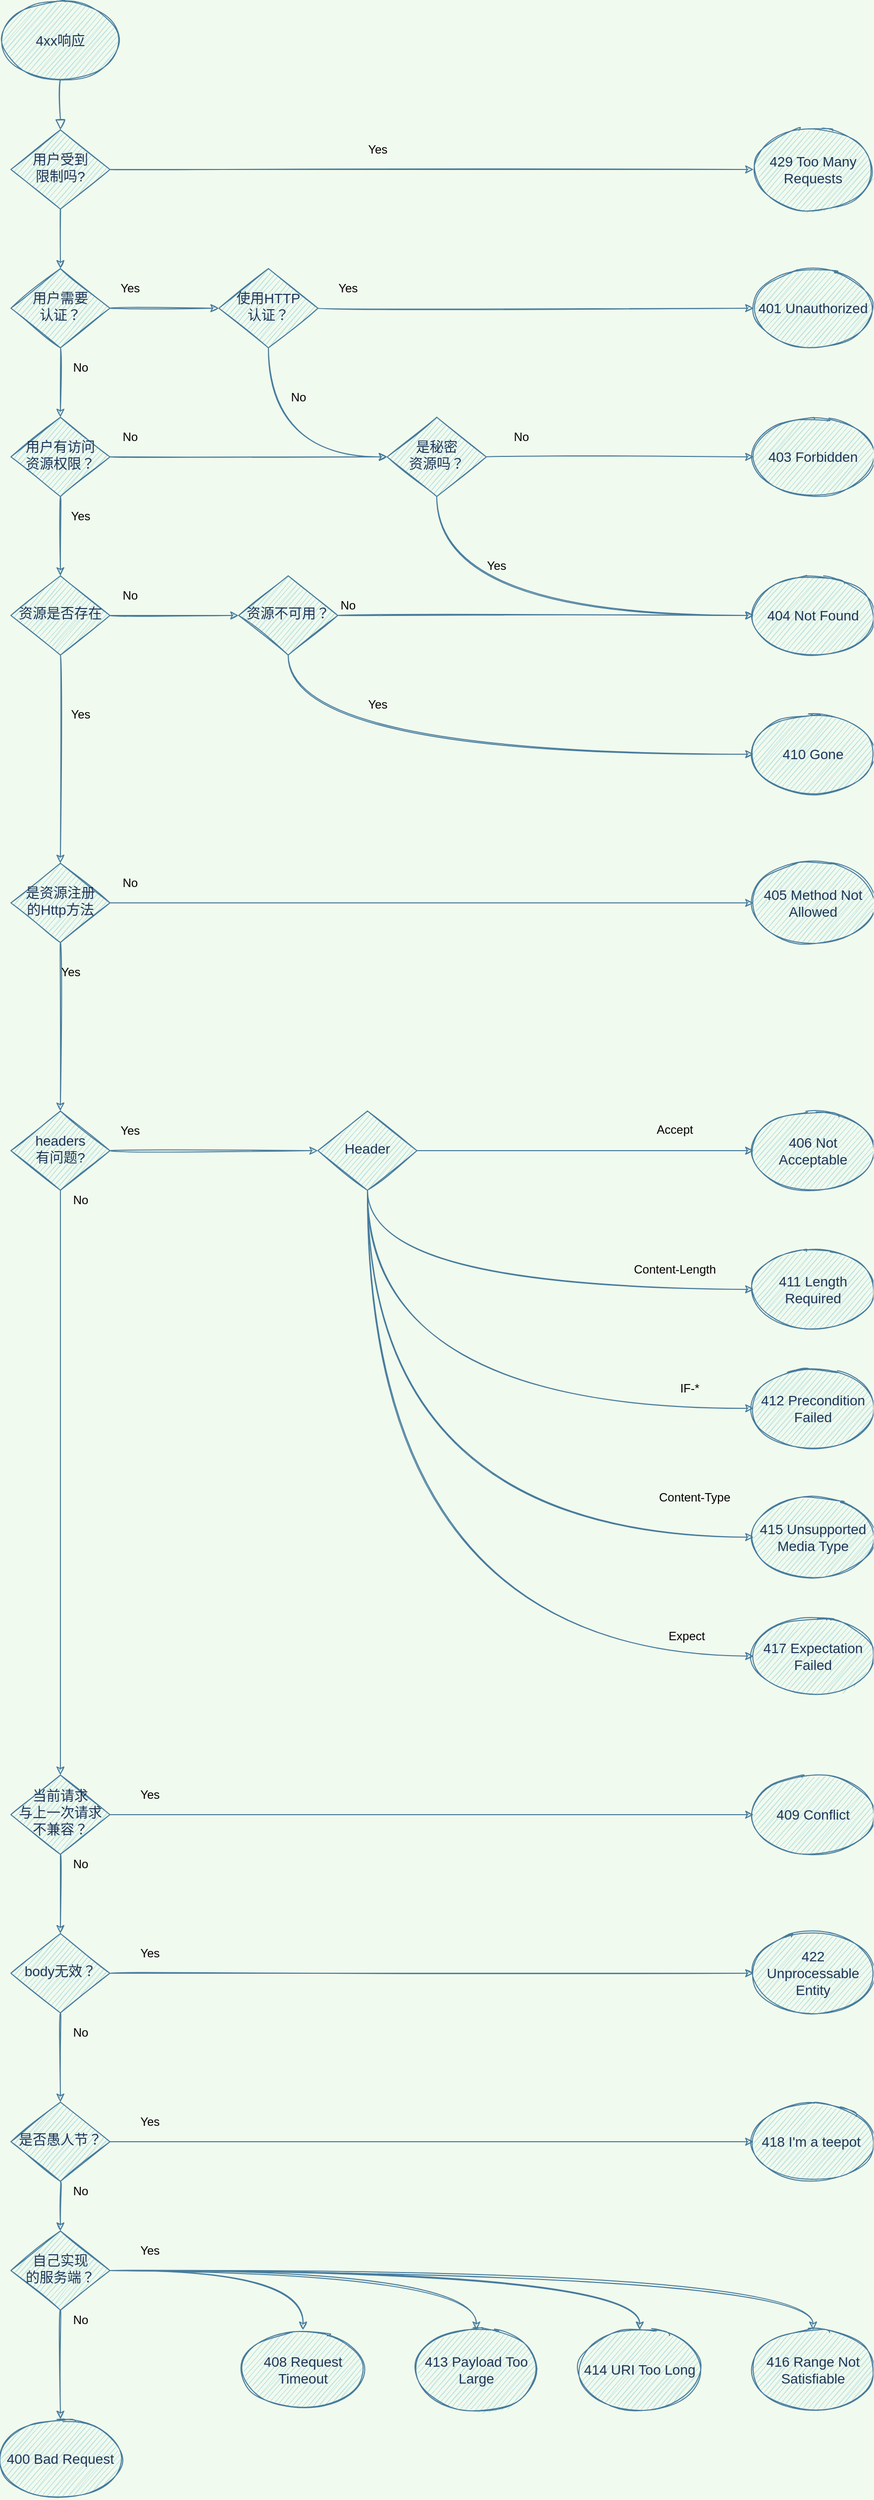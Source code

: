 <mxfile version="14.3.0" type="github"><diagram id="C5RBs43oDa-KdzZeNtuy" name="Page-1"><mxGraphModel dx="1403" dy="1420" grid="1" gridSize="10" guides="1" tooltips="1" connect="1" arrows="1" fold="1" page="1" pageScale="1" pageWidth="827" pageHeight="1169" background="#F1FAEE" math="0" shadow="0"><root><mxCell id="WIyWlLk6GJQsqaUBKTNV-0"/><mxCell id="WIyWlLk6GJQsqaUBKTNV-1" parent="WIyWlLk6GJQsqaUBKTNV-0"/><mxCell id="2Fc0i1W1qK7v14TnGIAW-3" style="edgeStyle=orthogonalEdgeStyle;curved=1;sketch=1;orthogonalLoop=1;jettySize=auto;html=1;exitX=1;exitY=0.5;exitDx=0;exitDy=0;entryX=0;entryY=0.5;entryDx=0;entryDy=0;strokeColor=#457B9D;" edge="1" parent="WIyWlLk6GJQsqaUBKTNV-1" source="WIyWlLk6GJQsqaUBKTNV-6" target="2Fc0i1W1qK7v14TnGIAW-2"><mxGeometry relative="1" as="geometry"/></mxCell><mxCell id="2Fc0i1W1qK7v14TnGIAW-6" style="edgeStyle=orthogonalEdgeStyle;curved=1;sketch=1;orthogonalLoop=1;jettySize=auto;html=1;exitX=0.5;exitY=1;exitDx=0;exitDy=0;strokeColor=#457B9D;" edge="1" parent="WIyWlLk6GJQsqaUBKTNV-1" source="WIyWlLk6GJQsqaUBKTNV-6" target="2Fc0i1W1qK7v14TnGIAW-5"><mxGeometry relative="1" as="geometry"/></mxCell><mxCell id="WIyWlLk6GJQsqaUBKTNV-6" value="用户受到&lt;br&gt;限制吗?" style="rhombus;whiteSpace=wrap;html=1;shadow=0;fontFamily=Helvetica;fontSize=14;align=center;strokeWidth=1;spacing=6;spacingTop=-4;fillColor=#A8DADC;strokeColor=#457B9D;fontColor=#1D3557;sketch=1;" parent="WIyWlLk6GJQsqaUBKTNV-1" vertex="1"><mxGeometry x="170" y="170" width="100" height="80" as="geometry"/></mxCell><mxCell id="zLg6p0dZkphIaKGOoBMo-5" style="edgeStyle=orthogonalEdgeStyle;curved=1;sketch=1;orthogonalLoop=1;jettySize=auto;html=1;exitX=0.5;exitY=1;exitDx=0;exitDy=0;strokeColor=#457B9D;fillColor=#A8DADC;fontColor=#1D3557;endArrow=block;endFill=0;endSize=8;fontSize=14;" parent="WIyWlLk6GJQsqaUBKTNV-1" source="zLg6p0dZkphIaKGOoBMo-1" target="WIyWlLk6GJQsqaUBKTNV-6" edge="1"><mxGeometry relative="1" as="geometry"/></mxCell><mxCell id="zLg6p0dZkphIaKGOoBMo-1" value="4xx响应" style="ellipse;whiteSpace=wrap;html=1;rounded=0;sketch=1;strokeColor=#457B9D;fillColor=#A8DADC;fontColor=#1D3557;fontSize=14;" parent="WIyWlLk6GJQsqaUBKTNV-1" vertex="1"><mxGeometry x="160" y="40" width="120" height="80" as="geometry"/></mxCell><mxCell id="2Fc0i1W1qK7v14TnGIAW-2" value="429 Too Many Requests" style="ellipse;whiteSpace=wrap;html=1;rounded=1;sketch=1;strokeColor=#457B9D;fillColor=#A8DADC;fontColor=#1D3557;fontSize=14;" vertex="1" parent="WIyWlLk6GJQsqaUBKTNV-1"><mxGeometry x="920" y="170" width="120" height="80" as="geometry"/></mxCell><mxCell id="2Fc0i1W1qK7v14TnGIAW-4" value="Yes" style="text;html=1;align=center;verticalAlign=middle;resizable=0;points=[];autosize=1;" vertex="1" parent="WIyWlLk6GJQsqaUBKTNV-1"><mxGeometry x="520" y="180" width="40" height="20" as="geometry"/></mxCell><mxCell id="2Fc0i1W1qK7v14TnGIAW-9" style="edgeStyle=orthogonalEdgeStyle;curved=1;sketch=1;orthogonalLoop=1;jettySize=auto;html=1;exitX=1;exitY=0.5;exitDx=0;exitDy=0;strokeColor=#457B9D;" edge="1" parent="WIyWlLk6GJQsqaUBKTNV-1" source="2Fc0i1W1qK7v14TnGIAW-5" target="2Fc0i1W1qK7v14TnGIAW-7"><mxGeometry relative="1" as="geometry"/></mxCell><mxCell id="2Fc0i1W1qK7v14TnGIAW-18" style="edgeStyle=orthogonalEdgeStyle;curved=1;sketch=1;orthogonalLoop=1;jettySize=auto;html=1;exitX=0.5;exitY=1;exitDx=0;exitDy=0;strokeColor=#457B9D;" edge="1" parent="WIyWlLk6GJQsqaUBKTNV-1" source="2Fc0i1W1qK7v14TnGIAW-5" target="2Fc0i1W1qK7v14TnGIAW-11"><mxGeometry relative="1" as="geometry"/></mxCell><mxCell id="2Fc0i1W1qK7v14TnGIAW-5" value="用户需要&lt;br&gt;认证？" style="rhombus;whiteSpace=wrap;html=1;shadow=0;fontFamily=Helvetica;fontSize=14;align=center;strokeWidth=1;spacing=6;spacingTop=-4;fillColor=#A8DADC;strokeColor=#457B9D;fontColor=#1D3557;sketch=1;" vertex="1" parent="WIyWlLk6GJQsqaUBKTNV-1"><mxGeometry x="170" y="310" width="100" height="80" as="geometry"/></mxCell><mxCell id="2Fc0i1W1qK7v14TnGIAW-10" style="edgeStyle=orthogonalEdgeStyle;curved=1;sketch=1;orthogonalLoop=1;jettySize=auto;html=1;exitX=1;exitY=0.5;exitDx=0;exitDy=0;entryX=0;entryY=0.5;entryDx=0;entryDy=0;strokeColor=#457B9D;" edge="1" parent="WIyWlLk6GJQsqaUBKTNV-1" source="2Fc0i1W1qK7v14TnGIAW-7" target="2Fc0i1W1qK7v14TnGIAW-8"><mxGeometry relative="1" as="geometry"/></mxCell><mxCell id="2Fc0i1W1qK7v14TnGIAW-31" style="edgeStyle=orthogonalEdgeStyle;curved=1;sketch=1;orthogonalLoop=1;jettySize=auto;html=1;exitX=0.5;exitY=1;exitDx=0;exitDy=0;entryX=0;entryY=0.5;entryDx=0;entryDy=0;strokeColor=#457B9D;" edge="1" parent="WIyWlLk6GJQsqaUBKTNV-1" source="2Fc0i1W1qK7v14TnGIAW-7" target="2Fc0i1W1qK7v14TnGIAW-12"><mxGeometry relative="1" as="geometry"/></mxCell><mxCell id="2Fc0i1W1qK7v14TnGIAW-7" value="使用HTTP&lt;br&gt;认证？" style="rhombus;whiteSpace=wrap;html=1;shadow=0;fontFamily=Helvetica;fontSize=14;align=center;strokeWidth=1;spacing=6;spacingTop=-4;fillColor=#A8DADC;strokeColor=#457B9D;fontColor=#1D3557;sketch=1;" vertex="1" parent="WIyWlLk6GJQsqaUBKTNV-1"><mxGeometry x="380" y="310" width="100" height="80" as="geometry"/></mxCell><mxCell id="2Fc0i1W1qK7v14TnGIAW-8" value="401 Unauthorized" style="ellipse;whiteSpace=wrap;html=1;rounded=1;sketch=1;strokeColor=#457B9D;fillColor=#A8DADC;fontColor=#1D3557;fontSize=14;" vertex="1" parent="WIyWlLk6GJQsqaUBKTNV-1"><mxGeometry x="920" y="310" width="120" height="80" as="geometry"/></mxCell><mxCell id="2Fc0i1W1qK7v14TnGIAW-17" style="edgeStyle=orthogonalEdgeStyle;curved=1;sketch=1;orthogonalLoop=1;jettySize=auto;html=1;exitX=1;exitY=0.5;exitDx=0;exitDy=0;entryX=0;entryY=0.5;entryDx=0;entryDy=0;strokeColor=#457B9D;" edge="1" parent="WIyWlLk6GJQsqaUBKTNV-1" source="2Fc0i1W1qK7v14TnGIAW-11" target="2Fc0i1W1qK7v14TnGIAW-12"><mxGeometry relative="1" as="geometry"/></mxCell><mxCell id="2Fc0i1W1qK7v14TnGIAW-19" style="edgeStyle=orthogonalEdgeStyle;curved=1;sketch=1;orthogonalLoop=1;jettySize=auto;html=1;exitX=0.5;exitY=1;exitDx=0;exitDy=0;strokeColor=#457B9D;" edge="1" parent="WIyWlLk6GJQsqaUBKTNV-1" source="2Fc0i1W1qK7v14TnGIAW-11" target="2Fc0i1W1qK7v14TnGIAW-13"><mxGeometry relative="1" as="geometry"/></mxCell><mxCell id="2Fc0i1W1qK7v14TnGIAW-11" value="用户有访问&lt;br&gt;资源权限？" style="rhombus;whiteSpace=wrap;html=1;shadow=0;fontFamily=Helvetica;fontSize=14;align=center;strokeWidth=1;spacing=6;spacingTop=-4;fillColor=#A8DADC;strokeColor=#457B9D;fontColor=#1D3557;sketch=1;" vertex="1" parent="WIyWlLk6GJQsqaUBKTNV-1"><mxGeometry x="170" y="460" width="100" height="80" as="geometry"/></mxCell><mxCell id="2Fc0i1W1qK7v14TnGIAW-16" style="edgeStyle=orthogonalEdgeStyle;curved=1;sketch=1;orthogonalLoop=1;jettySize=auto;html=1;exitX=1;exitY=0.5;exitDx=0;exitDy=0;entryX=0;entryY=0.5;entryDx=0;entryDy=0;strokeColor=#457B9D;" edge="1" parent="WIyWlLk6GJQsqaUBKTNV-1" source="2Fc0i1W1qK7v14TnGIAW-12" target="2Fc0i1W1qK7v14TnGIAW-15"><mxGeometry relative="1" as="geometry"/></mxCell><mxCell id="2Fc0i1W1qK7v14TnGIAW-25" style="edgeStyle=orthogonalEdgeStyle;curved=1;sketch=1;orthogonalLoop=1;jettySize=auto;html=1;exitX=0.5;exitY=1;exitDx=0;exitDy=0;entryX=0;entryY=0.5;entryDx=0;entryDy=0;strokeColor=#457B9D;" edge="1" parent="WIyWlLk6GJQsqaUBKTNV-1" source="2Fc0i1W1qK7v14TnGIAW-12" target="2Fc0i1W1qK7v14TnGIAW-20"><mxGeometry relative="1" as="geometry"/></mxCell><mxCell id="2Fc0i1W1qK7v14TnGIAW-12" value="是秘密&lt;br&gt;资源吗？" style="rhombus;whiteSpace=wrap;html=1;shadow=0;fontFamily=Helvetica;fontSize=14;align=center;strokeWidth=1;spacing=6;spacingTop=-4;fillColor=#A8DADC;strokeColor=#457B9D;fontColor=#1D3557;sketch=1;" vertex="1" parent="WIyWlLk6GJQsqaUBKTNV-1"><mxGeometry x="550" y="460" width="100" height="80" as="geometry"/></mxCell><mxCell id="2Fc0i1W1qK7v14TnGIAW-24" style="edgeStyle=orthogonalEdgeStyle;curved=1;sketch=1;orthogonalLoop=1;jettySize=auto;html=1;exitX=1;exitY=0.5;exitDx=0;exitDy=0;entryX=0;entryY=0.5;entryDx=0;entryDy=0;strokeColor=#457B9D;" edge="1" parent="WIyWlLk6GJQsqaUBKTNV-1" source="2Fc0i1W1qK7v14TnGIAW-13" target="2Fc0i1W1qK7v14TnGIAW-14"><mxGeometry relative="1" as="geometry"/></mxCell><mxCell id="2Fc0i1W1qK7v14TnGIAW-40" style="edgeStyle=orthogonalEdgeStyle;curved=1;sketch=1;orthogonalLoop=1;jettySize=auto;html=1;exitX=0.5;exitY=1;exitDx=0;exitDy=0;strokeColor=#457B9D;" edge="1" parent="WIyWlLk6GJQsqaUBKTNV-1" source="2Fc0i1W1qK7v14TnGIAW-13" target="2Fc0i1W1qK7v14TnGIAW-39"><mxGeometry relative="1" as="geometry"/></mxCell><mxCell id="2Fc0i1W1qK7v14TnGIAW-13" value="资源是否存在" style="rhombus;whiteSpace=wrap;html=1;shadow=0;fontFamily=Helvetica;fontSize=14;align=center;strokeWidth=1;spacing=6;spacingTop=-4;fillColor=#A8DADC;strokeColor=#457B9D;fontColor=#1D3557;sketch=1;" vertex="1" parent="WIyWlLk6GJQsqaUBKTNV-1"><mxGeometry x="170" y="620" width="100" height="80" as="geometry"/></mxCell><mxCell id="2Fc0i1W1qK7v14TnGIAW-22" style="edgeStyle=orthogonalEdgeStyle;curved=1;sketch=1;orthogonalLoop=1;jettySize=auto;html=1;exitX=0.5;exitY=1;exitDx=0;exitDy=0;entryX=0;entryY=0.5;entryDx=0;entryDy=0;strokeColor=#457B9D;" edge="1" parent="WIyWlLk6GJQsqaUBKTNV-1" source="2Fc0i1W1qK7v14TnGIAW-14" target="2Fc0i1W1qK7v14TnGIAW-21"><mxGeometry relative="1" as="geometry"/></mxCell><mxCell id="2Fc0i1W1qK7v14TnGIAW-23" style="edgeStyle=orthogonalEdgeStyle;curved=1;sketch=1;orthogonalLoop=1;jettySize=auto;html=1;exitX=1;exitY=0.5;exitDx=0;exitDy=0;entryX=0;entryY=0.5;entryDx=0;entryDy=0;strokeColor=#457B9D;" edge="1" parent="WIyWlLk6GJQsqaUBKTNV-1" source="2Fc0i1W1qK7v14TnGIAW-14" target="2Fc0i1W1qK7v14TnGIAW-20"><mxGeometry relative="1" as="geometry"/></mxCell><mxCell id="2Fc0i1W1qK7v14TnGIAW-14" value="资源不可用？" style="rhombus;whiteSpace=wrap;html=1;shadow=0;fontFamily=Helvetica;fontSize=14;align=center;strokeWidth=1;spacing=6;spacingTop=-4;fillColor=#A8DADC;strokeColor=#457B9D;fontColor=#1D3557;sketch=1;" vertex="1" parent="WIyWlLk6GJQsqaUBKTNV-1"><mxGeometry x="400" y="620" width="100" height="80" as="geometry"/></mxCell><mxCell id="2Fc0i1W1qK7v14TnGIAW-15" value="403 Forbidden" style="ellipse;whiteSpace=wrap;html=1;rounded=1;sketch=1;strokeColor=#457B9D;fillColor=#A8DADC;fontColor=#1D3557;fontSize=14;" vertex="1" parent="WIyWlLk6GJQsqaUBKTNV-1"><mxGeometry x="920" y="460" width="120" height="80" as="geometry"/></mxCell><mxCell id="2Fc0i1W1qK7v14TnGIAW-20" value="404 Not Found" style="ellipse;whiteSpace=wrap;html=1;rounded=1;sketch=1;strokeColor=#457B9D;fillColor=#A8DADC;fontColor=#1D3557;fontSize=14;" vertex="1" parent="WIyWlLk6GJQsqaUBKTNV-1"><mxGeometry x="920" y="620" width="120" height="80" as="geometry"/></mxCell><mxCell id="2Fc0i1W1qK7v14TnGIAW-21" value="410 Gone" style="ellipse;whiteSpace=wrap;html=1;rounded=1;sketch=1;strokeColor=#457B9D;fillColor=#A8DADC;fontColor=#1D3557;fontSize=14;" vertex="1" parent="WIyWlLk6GJQsqaUBKTNV-1"><mxGeometry x="920" y="760" width="120" height="80" as="geometry"/></mxCell><mxCell id="2Fc0i1W1qK7v14TnGIAW-27" value="Yes" style="text;html=1;align=center;verticalAlign=middle;resizable=0;points=[];autosize=1;" vertex="1" parent="WIyWlLk6GJQsqaUBKTNV-1"><mxGeometry x="640" y="600" width="40" height="20" as="geometry"/></mxCell><mxCell id="2Fc0i1W1qK7v14TnGIAW-28" value="No" style="text;html=1;align=center;verticalAlign=middle;resizable=0;points=[];autosize=1;" vertex="1" parent="WIyWlLk6GJQsqaUBKTNV-1"><mxGeometry x="670" y="470" width="30" height="20" as="geometry"/></mxCell><mxCell id="2Fc0i1W1qK7v14TnGIAW-29" value="Yes" style="text;html=1;align=center;verticalAlign=middle;resizable=0;points=[];autosize=1;" vertex="1" parent="WIyWlLk6GJQsqaUBKTNV-1"><mxGeometry x="520" y="740" width="40" height="20" as="geometry"/></mxCell><mxCell id="2Fc0i1W1qK7v14TnGIAW-30" value="No" style="text;html=1;align=center;verticalAlign=middle;resizable=0;points=[];autosize=1;" vertex="1" parent="WIyWlLk6GJQsqaUBKTNV-1"><mxGeometry x="495" y="640" width="30" height="20" as="geometry"/></mxCell><mxCell id="2Fc0i1W1qK7v14TnGIAW-32" value="No" style="text;html=1;align=center;verticalAlign=middle;resizable=0;points=[];autosize=1;" vertex="1" parent="WIyWlLk6GJQsqaUBKTNV-1"><mxGeometry x="445" y="430" width="30" height="20" as="geometry"/></mxCell><mxCell id="2Fc0i1W1qK7v14TnGIAW-33" value="Yes" style="text;html=1;align=center;verticalAlign=middle;resizable=0;points=[];autosize=1;" vertex="1" parent="WIyWlLk6GJQsqaUBKTNV-1"><mxGeometry x="490" y="320" width="40" height="20" as="geometry"/></mxCell><mxCell id="2Fc0i1W1qK7v14TnGIAW-34" value="Yes" style="text;html=1;align=center;verticalAlign=middle;resizable=0;points=[];autosize=1;" vertex="1" parent="WIyWlLk6GJQsqaUBKTNV-1"><mxGeometry x="270" y="320" width="40" height="20" as="geometry"/></mxCell><mxCell id="2Fc0i1W1qK7v14TnGIAW-35" value="No" style="text;html=1;align=center;verticalAlign=middle;resizable=0;points=[];autosize=1;" vertex="1" parent="WIyWlLk6GJQsqaUBKTNV-1"><mxGeometry x="225" y="400" width="30" height="20" as="geometry"/></mxCell><mxCell id="2Fc0i1W1qK7v14TnGIAW-36" value="No" style="text;html=1;align=center;verticalAlign=middle;resizable=0;points=[];autosize=1;" vertex="1" parent="WIyWlLk6GJQsqaUBKTNV-1"><mxGeometry x="275" y="470" width="30" height="20" as="geometry"/></mxCell><mxCell id="2Fc0i1W1qK7v14TnGIAW-37" value="No" style="text;html=1;align=center;verticalAlign=middle;resizable=0;points=[];autosize=1;" vertex="1" parent="WIyWlLk6GJQsqaUBKTNV-1"><mxGeometry x="275" y="630" width="30" height="20" as="geometry"/></mxCell><mxCell id="2Fc0i1W1qK7v14TnGIAW-38" value="Yes" style="text;html=1;align=center;verticalAlign=middle;resizable=0;points=[];autosize=1;" vertex="1" parent="WIyWlLk6GJQsqaUBKTNV-1"><mxGeometry x="220" y="550" width="40" height="20" as="geometry"/></mxCell><mxCell id="2Fc0i1W1qK7v14TnGIAW-43" style="edgeStyle=orthogonalEdgeStyle;curved=1;sketch=1;orthogonalLoop=1;jettySize=auto;html=1;exitX=1;exitY=0.5;exitDx=0;exitDy=0;entryX=0;entryY=0.5;entryDx=0;entryDy=0;strokeColor=#457B9D;" edge="1" parent="WIyWlLk6GJQsqaUBKTNV-1" source="2Fc0i1W1qK7v14TnGIAW-39" target="2Fc0i1W1qK7v14TnGIAW-42"><mxGeometry relative="1" as="geometry"/></mxCell><mxCell id="2Fc0i1W1qK7v14TnGIAW-45" style="edgeStyle=orthogonalEdgeStyle;curved=1;sketch=1;orthogonalLoop=1;jettySize=auto;html=1;exitX=0.5;exitY=1;exitDx=0;exitDy=0;strokeColor=#457B9D;" edge="1" parent="WIyWlLk6GJQsqaUBKTNV-1" source="2Fc0i1W1qK7v14TnGIAW-39" target="2Fc0i1W1qK7v14TnGIAW-44"><mxGeometry relative="1" as="geometry"/></mxCell><mxCell id="2Fc0i1W1qK7v14TnGIAW-39" value="是资源注册&lt;br&gt;的Http方法" style="rhombus;whiteSpace=wrap;html=1;shadow=0;fontFamily=Helvetica;fontSize=14;align=center;strokeWidth=1;spacing=6;spacingTop=-4;fillColor=#A8DADC;strokeColor=#457B9D;fontColor=#1D3557;sketch=1;" vertex="1" parent="WIyWlLk6GJQsqaUBKTNV-1"><mxGeometry x="170" y="910" width="100" height="80" as="geometry"/></mxCell><mxCell id="2Fc0i1W1qK7v14TnGIAW-41" value="Yes" style="text;html=1;align=center;verticalAlign=middle;resizable=0;points=[];autosize=1;" vertex="1" parent="WIyWlLk6GJQsqaUBKTNV-1"><mxGeometry x="220" y="750" width="40" height="20" as="geometry"/></mxCell><mxCell id="2Fc0i1W1qK7v14TnGIAW-42" value="405 Method Not Allowed" style="ellipse;whiteSpace=wrap;html=1;rounded=1;sketch=1;strokeColor=#457B9D;fillColor=#A8DADC;fontColor=#1D3557;fontSize=14;" vertex="1" parent="WIyWlLk6GJQsqaUBKTNV-1"><mxGeometry x="920" y="910" width="120" height="80" as="geometry"/></mxCell><mxCell id="2Fc0i1W1qK7v14TnGIAW-47" style="edgeStyle=orthogonalEdgeStyle;curved=1;sketch=1;orthogonalLoop=1;jettySize=auto;html=1;exitX=1;exitY=0.5;exitDx=0;exitDy=0;entryX=0;entryY=0.5;entryDx=0;entryDy=0;strokeColor=#457B9D;" edge="1" parent="WIyWlLk6GJQsqaUBKTNV-1" source="2Fc0i1W1qK7v14TnGIAW-44" target="2Fc0i1W1qK7v14TnGIAW-46"><mxGeometry relative="1" as="geometry"/></mxCell><mxCell id="2Fc0i1W1qK7v14TnGIAW-64" style="edgeStyle=orthogonalEdgeStyle;curved=1;sketch=1;orthogonalLoop=1;jettySize=auto;html=1;exitX=0.5;exitY=1;exitDx=0;exitDy=0;entryX=0.5;entryY=0;entryDx=0;entryDy=0;strokeColor=#457B9D;" edge="1" parent="WIyWlLk6GJQsqaUBKTNV-1" source="2Fc0i1W1qK7v14TnGIAW-44" target="2Fc0i1W1qK7v14TnGIAW-63"><mxGeometry relative="1" as="geometry"/></mxCell><mxCell id="2Fc0i1W1qK7v14TnGIAW-44" value="headers&lt;br&gt;有问题?" style="rhombus;whiteSpace=wrap;html=1;shadow=0;fontFamily=Helvetica;fontSize=14;align=center;strokeWidth=1;spacing=6;spacingTop=-4;fillColor=#A8DADC;strokeColor=#457B9D;fontColor=#1D3557;sketch=1;" vertex="1" parent="WIyWlLk6GJQsqaUBKTNV-1"><mxGeometry x="170" y="1160" width="100" height="80" as="geometry"/></mxCell><mxCell id="2Fc0i1W1qK7v14TnGIAW-49" style="edgeStyle=orthogonalEdgeStyle;curved=1;sketch=1;orthogonalLoop=1;jettySize=auto;html=1;exitX=1;exitY=0.5;exitDx=0;exitDy=0;entryX=0;entryY=0.5;entryDx=0;entryDy=0;strokeColor=#457B9D;" edge="1" parent="WIyWlLk6GJQsqaUBKTNV-1" source="2Fc0i1W1qK7v14TnGIAW-46" target="2Fc0i1W1qK7v14TnGIAW-48"><mxGeometry relative="1" as="geometry"/></mxCell><mxCell id="2Fc0i1W1qK7v14TnGIAW-54" style="edgeStyle=orthogonalEdgeStyle;curved=1;sketch=1;orthogonalLoop=1;jettySize=auto;html=1;exitX=0.5;exitY=1;exitDx=0;exitDy=0;entryX=0;entryY=0.5;entryDx=0;entryDy=0;strokeColor=#457B9D;" edge="1" parent="WIyWlLk6GJQsqaUBKTNV-1" source="2Fc0i1W1qK7v14TnGIAW-46" target="2Fc0i1W1qK7v14TnGIAW-51"><mxGeometry relative="1" as="geometry"/></mxCell><mxCell id="2Fc0i1W1qK7v14TnGIAW-56" style="edgeStyle=orthogonalEdgeStyle;curved=1;sketch=1;orthogonalLoop=1;jettySize=auto;html=1;exitX=0.5;exitY=1;exitDx=0;exitDy=0;entryX=0;entryY=0.5;entryDx=0;entryDy=0;strokeColor=#457B9D;" edge="1" parent="WIyWlLk6GJQsqaUBKTNV-1" source="2Fc0i1W1qK7v14TnGIAW-46" target="2Fc0i1W1qK7v14TnGIAW-52"><mxGeometry relative="1" as="geometry"/></mxCell><mxCell id="2Fc0i1W1qK7v14TnGIAW-58" style="edgeStyle=orthogonalEdgeStyle;curved=1;sketch=1;orthogonalLoop=1;jettySize=auto;html=1;exitX=0.5;exitY=1;exitDx=0;exitDy=0;entryX=0;entryY=0.5;entryDx=0;entryDy=0;strokeColor=#457B9D;" edge="1" parent="WIyWlLk6GJQsqaUBKTNV-1" source="2Fc0i1W1qK7v14TnGIAW-46" target="2Fc0i1W1qK7v14TnGIAW-53"><mxGeometry relative="1" as="geometry"/></mxCell><mxCell id="2Fc0i1W1qK7v14TnGIAW-61" style="edgeStyle=orthogonalEdgeStyle;curved=1;sketch=1;orthogonalLoop=1;jettySize=auto;html=1;exitX=0.5;exitY=1;exitDx=0;exitDy=0;entryX=0;entryY=0.5;entryDx=0;entryDy=0;strokeColor=#457B9D;" edge="1" parent="WIyWlLk6GJQsqaUBKTNV-1" source="2Fc0i1W1qK7v14TnGIAW-46" target="2Fc0i1W1qK7v14TnGIAW-60"><mxGeometry relative="1" as="geometry"/></mxCell><mxCell id="2Fc0i1W1qK7v14TnGIAW-46" value="Header" style="rhombus;whiteSpace=wrap;html=1;shadow=0;fontFamily=Helvetica;fontSize=14;align=center;strokeWidth=1;spacing=6;spacingTop=-4;fillColor=#A8DADC;strokeColor=#457B9D;fontColor=#1D3557;sketch=1;" vertex="1" parent="WIyWlLk6GJQsqaUBKTNV-1"><mxGeometry x="480" y="1160" width="100" height="80" as="geometry"/></mxCell><mxCell id="2Fc0i1W1qK7v14TnGIAW-48" value="406 Not Acceptable" style="ellipse;whiteSpace=wrap;html=1;rounded=1;sketch=1;strokeColor=#457B9D;fillColor=#A8DADC;fontColor=#1D3557;fontSize=14;" vertex="1" parent="WIyWlLk6GJQsqaUBKTNV-1"><mxGeometry x="920" y="1160" width="120" height="80" as="geometry"/></mxCell><mxCell id="2Fc0i1W1qK7v14TnGIAW-50" value="Accept" style="text;html=1;align=center;verticalAlign=middle;resizable=0;points=[];autosize=1;" vertex="1" parent="WIyWlLk6GJQsqaUBKTNV-1"><mxGeometry x="815" y="1169" width="50" height="20" as="geometry"/></mxCell><mxCell id="2Fc0i1W1qK7v14TnGIAW-51" value="411 Length Required" style="ellipse;whiteSpace=wrap;html=1;rounded=1;sketch=1;strokeColor=#457B9D;fillColor=#A8DADC;fontColor=#1D3557;fontSize=14;" vertex="1" parent="WIyWlLk6GJQsqaUBKTNV-1"><mxGeometry x="920" y="1300" width="120" height="80" as="geometry"/></mxCell><mxCell id="2Fc0i1W1qK7v14TnGIAW-52" value="412 Precondition Failed" style="ellipse;whiteSpace=wrap;html=1;rounded=1;sketch=1;strokeColor=#457B9D;fillColor=#A8DADC;fontColor=#1D3557;fontSize=14;" vertex="1" parent="WIyWlLk6GJQsqaUBKTNV-1"><mxGeometry x="920" y="1420" width="120" height="80" as="geometry"/></mxCell><mxCell id="2Fc0i1W1qK7v14TnGIAW-53" value="415 Unsupported Media Type" style="ellipse;whiteSpace=wrap;html=1;rounded=1;sketch=1;strokeColor=#457B9D;fillColor=#A8DADC;fontColor=#1D3557;fontSize=14;" vertex="1" parent="WIyWlLk6GJQsqaUBKTNV-1"><mxGeometry x="920" y="1550" width="120" height="80" as="geometry"/></mxCell><mxCell id="2Fc0i1W1qK7v14TnGIAW-55" value="Content-Length" style="text;html=1;align=center;verticalAlign=middle;resizable=0;points=[];autosize=1;" vertex="1" parent="WIyWlLk6GJQsqaUBKTNV-1"><mxGeometry x="790" y="1310" width="100" height="20" as="geometry"/></mxCell><mxCell id="2Fc0i1W1qK7v14TnGIAW-57" value="IF-*" style="text;html=1;align=center;verticalAlign=middle;resizable=0;points=[];autosize=1;" vertex="1" parent="WIyWlLk6GJQsqaUBKTNV-1"><mxGeometry x="840" y="1430" width="30" height="20" as="geometry"/></mxCell><mxCell id="2Fc0i1W1qK7v14TnGIAW-59" value="Content-Type" style="text;html=1;align=center;verticalAlign=middle;resizable=0;points=[];autosize=1;" vertex="1" parent="WIyWlLk6GJQsqaUBKTNV-1"><mxGeometry x="815" y="1540" width="90" height="20" as="geometry"/></mxCell><mxCell id="2Fc0i1W1qK7v14TnGIAW-60" value="417 Expectation Failed" style="ellipse;whiteSpace=wrap;html=1;rounded=1;sketch=1;strokeColor=#457B9D;fillColor=#A8DADC;fontColor=#1D3557;fontSize=14;" vertex="1" parent="WIyWlLk6GJQsqaUBKTNV-1"><mxGeometry x="920" y="1670" width="120" height="80" as="geometry"/></mxCell><mxCell id="2Fc0i1W1qK7v14TnGIAW-62" value="Expect" style="text;html=1;align=center;verticalAlign=middle;resizable=0;points=[];autosize=1;" vertex="1" parent="WIyWlLk6GJQsqaUBKTNV-1"><mxGeometry x="827" y="1680" width="50" height="20" as="geometry"/></mxCell><mxCell id="2Fc0i1W1qK7v14TnGIAW-66" style="edgeStyle=orthogonalEdgeStyle;curved=1;sketch=1;orthogonalLoop=1;jettySize=auto;html=1;exitX=1;exitY=0.5;exitDx=0;exitDy=0;entryX=0;entryY=0.5;entryDx=0;entryDy=0;strokeColor=#457B9D;" edge="1" parent="WIyWlLk6GJQsqaUBKTNV-1" source="2Fc0i1W1qK7v14TnGIAW-63" target="2Fc0i1W1qK7v14TnGIAW-65"><mxGeometry relative="1" as="geometry"/></mxCell><mxCell id="2Fc0i1W1qK7v14TnGIAW-78" style="edgeStyle=orthogonalEdgeStyle;curved=1;sketch=1;orthogonalLoop=1;jettySize=auto;html=1;exitX=0.5;exitY=1;exitDx=0;exitDy=0;strokeColor=#457B9D;" edge="1" parent="WIyWlLk6GJQsqaUBKTNV-1" source="2Fc0i1W1qK7v14TnGIAW-63" target="2Fc0i1W1qK7v14TnGIAW-71"><mxGeometry relative="1" as="geometry"/></mxCell><mxCell id="2Fc0i1W1qK7v14TnGIAW-63" value="当前请求&lt;br&gt;与上一次请求不兼容？" style="rhombus;whiteSpace=wrap;html=1;shadow=0;fontFamily=Helvetica;fontSize=14;align=center;strokeWidth=1;spacing=6;spacingTop=-4;fillColor=#A8DADC;strokeColor=#457B9D;fontColor=#1D3557;sketch=1;" vertex="1" parent="WIyWlLk6GJQsqaUBKTNV-1"><mxGeometry x="170" y="1830" width="100" height="80" as="geometry"/></mxCell><mxCell id="2Fc0i1W1qK7v14TnGIAW-65" value="409 Conflict" style="ellipse;whiteSpace=wrap;html=1;rounded=1;sketch=1;strokeColor=#457B9D;fillColor=#A8DADC;fontColor=#1D3557;fontSize=14;" vertex="1" parent="WIyWlLk6GJQsqaUBKTNV-1"><mxGeometry x="920" y="1830" width="120" height="80" as="geometry"/></mxCell><mxCell id="2Fc0i1W1qK7v14TnGIAW-67" value="Yes" style="text;html=1;align=center;verticalAlign=middle;resizable=0;points=[];autosize=1;" vertex="1" parent="WIyWlLk6GJQsqaUBKTNV-1"><mxGeometry x="290" y="1840" width="40" height="20" as="geometry"/></mxCell><mxCell id="2Fc0i1W1qK7v14TnGIAW-68" value="No" style="text;html=1;align=center;verticalAlign=middle;resizable=0;points=[];autosize=1;" vertex="1" parent="WIyWlLk6GJQsqaUBKTNV-1"><mxGeometry x="225" y="1240" width="30" height="20" as="geometry"/></mxCell><mxCell id="2Fc0i1W1qK7v14TnGIAW-69" value="Yes" style="text;html=1;align=center;verticalAlign=middle;resizable=0;points=[];autosize=1;" vertex="1" parent="WIyWlLk6GJQsqaUBKTNV-1"><mxGeometry x="270" y="1170" width="40" height="20" as="geometry"/></mxCell><mxCell id="2Fc0i1W1qK7v14TnGIAW-70" style="edgeStyle=orthogonalEdgeStyle;curved=1;sketch=1;orthogonalLoop=1;jettySize=auto;html=1;exitX=1;exitY=0.5;exitDx=0;exitDy=0;entryX=0;entryY=0.5;entryDx=0;entryDy=0;strokeColor=#457B9D;" edge="1" parent="WIyWlLk6GJQsqaUBKTNV-1" source="2Fc0i1W1qK7v14TnGIAW-71" target="2Fc0i1W1qK7v14TnGIAW-72"><mxGeometry relative="1" as="geometry"/></mxCell><mxCell id="2Fc0i1W1qK7v14TnGIAW-79" style="edgeStyle=orthogonalEdgeStyle;curved=1;sketch=1;orthogonalLoop=1;jettySize=auto;html=1;exitX=0.5;exitY=1;exitDx=0;exitDy=0;strokeColor=#457B9D;" edge="1" parent="WIyWlLk6GJQsqaUBKTNV-1" source="2Fc0i1W1qK7v14TnGIAW-71" target="2Fc0i1W1qK7v14TnGIAW-75"><mxGeometry relative="1" as="geometry"/></mxCell><mxCell id="2Fc0i1W1qK7v14TnGIAW-71" value="body无效？" style="rhombus;whiteSpace=wrap;html=1;shadow=0;fontFamily=Helvetica;fontSize=14;align=center;strokeWidth=1;spacing=6;spacingTop=-4;fillColor=#A8DADC;strokeColor=#457B9D;fontColor=#1D3557;sketch=1;" vertex="1" parent="WIyWlLk6GJQsqaUBKTNV-1"><mxGeometry x="170" y="1990" width="100" height="80" as="geometry"/></mxCell><mxCell id="2Fc0i1W1qK7v14TnGIAW-72" value="422 Unprocessable Entity" style="ellipse;whiteSpace=wrap;html=1;rounded=1;sketch=1;strokeColor=#457B9D;fillColor=#A8DADC;fontColor=#1D3557;fontSize=14;" vertex="1" parent="WIyWlLk6GJQsqaUBKTNV-1"><mxGeometry x="920" y="1990" width="120" height="80" as="geometry"/></mxCell><mxCell id="2Fc0i1W1qK7v14TnGIAW-73" value="Yes" style="text;html=1;align=center;verticalAlign=middle;resizable=0;points=[];autosize=1;" vertex="1" parent="WIyWlLk6GJQsqaUBKTNV-1"><mxGeometry x="290" y="2000" width="40" height="20" as="geometry"/></mxCell><mxCell id="2Fc0i1W1qK7v14TnGIAW-74" style="edgeStyle=orthogonalEdgeStyle;curved=1;sketch=1;orthogonalLoop=1;jettySize=auto;html=1;exitX=1;exitY=0.5;exitDx=0;exitDy=0;entryX=0;entryY=0.5;entryDx=0;entryDy=0;strokeColor=#457B9D;" edge="1" parent="WIyWlLk6GJQsqaUBKTNV-1" source="2Fc0i1W1qK7v14TnGIAW-75" target="2Fc0i1W1qK7v14TnGIAW-76"><mxGeometry relative="1" as="geometry"/></mxCell><mxCell id="2Fc0i1W1qK7v14TnGIAW-86" style="edgeStyle=orthogonalEdgeStyle;curved=1;sketch=1;orthogonalLoop=1;jettySize=auto;html=1;exitX=0.5;exitY=1;exitDx=0;exitDy=0;strokeColor=#457B9D;" edge="1" parent="WIyWlLk6GJQsqaUBKTNV-1" source="2Fc0i1W1qK7v14TnGIAW-75" target="2Fc0i1W1qK7v14TnGIAW-83"><mxGeometry relative="1" as="geometry"/></mxCell><mxCell id="2Fc0i1W1qK7v14TnGIAW-75" value="是否愚人节？" style="rhombus;whiteSpace=wrap;html=1;shadow=0;fontFamily=Helvetica;fontSize=14;align=center;strokeWidth=1;spacing=6;spacingTop=-4;fillColor=#A8DADC;strokeColor=#457B9D;fontColor=#1D3557;sketch=1;" vertex="1" parent="WIyWlLk6GJQsqaUBKTNV-1"><mxGeometry x="170" y="2160" width="100" height="80" as="geometry"/></mxCell><mxCell id="2Fc0i1W1qK7v14TnGIAW-76" value="418 I'm a teepot&amp;nbsp;" style="ellipse;whiteSpace=wrap;html=1;rounded=1;sketch=1;strokeColor=#457B9D;fillColor=#A8DADC;fontColor=#1D3557;fontSize=14;" vertex="1" parent="WIyWlLk6GJQsqaUBKTNV-1"><mxGeometry x="920" y="2160" width="120" height="80" as="geometry"/></mxCell><mxCell id="2Fc0i1W1qK7v14TnGIAW-77" value="Yes" style="text;html=1;align=center;verticalAlign=middle;resizable=0;points=[];autosize=1;" vertex="1" parent="WIyWlLk6GJQsqaUBKTNV-1"><mxGeometry x="290" y="2170" width="40" height="20" as="geometry"/></mxCell><mxCell id="2Fc0i1W1qK7v14TnGIAW-80" value="No" style="text;html=1;align=center;verticalAlign=middle;resizable=0;points=[];autosize=1;" vertex="1" parent="WIyWlLk6GJQsqaUBKTNV-1"><mxGeometry x="225" y="2080" width="30" height="20" as="geometry"/></mxCell><mxCell id="2Fc0i1W1qK7v14TnGIAW-81" value="No" style="text;html=1;align=center;verticalAlign=middle;resizable=0;points=[];autosize=1;" vertex="1" parent="WIyWlLk6GJQsqaUBKTNV-1"><mxGeometry x="225" y="1910" width="30" height="20" as="geometry"/></mxCell><mxCell id="2Fc0i1W1qK7v14TnGIAW-90" style="edgeStyle=orthogonalEdgeStyle;curved=1;sketch=1;orthogonalLoop=1;jettySize=auto;html=1;exitX=1;exitY=0.5;exitDx=0;exitDy=0;entryX=0.5;entryY=0;entryDx=0;entryDy=0;strokeColor=#457B9D;" edge="1" parent="WIyWlLk6GJQsqaUBKTNV-1" source="2Fc0i1W1qK7v14TnGIAW-83" target="2Fc0i1W1qK7v14TnGIAW-84"><mxGeometry relative="1" as="geometry"/></mxCell><mxCell id="2Fc0i1W1qK7v14TnGIAW-91" style="edgeStyle=orthogonalEdgeStyle;curved=1;sketch=1;orthogonalLoop=1;jettySize=auto;html=1;exitX=1;exitY=0.5;exitDx=0;exitDy=0;entryX=0.5;entryY=0;entryDx=0;entryDy=0;strokeColor=#457B9D;" edge="1" parent="WIyWlLk6GJQsqaUBKTNV-1" source="2Fc0i1W1qK7v14TnGIAW-83" target="2Fc0i1W1qK7v14TnGIAW-87"><mxGeometry relative="1" as="geometry"/></mxCell><mxCell id="2Fc0i1W1qK7v14TnGIAW-92" style="edgeStyle=orthogonalEdgeStyle;curved=1;sketch=1;orthogonalLoop=1;jettySize=auto;html=1;exitX=1;exitY=0.5;exitDx=0;exitDy=0;entryX=0.5;entryY=0;entryDx=0;entryDy=0;strokeColor=#457B9D;" edge="1" parent="WIyWlLk6GJQsqaUBKTNV-1" source="2Fc0i1W1qK7v14TnGIAW-83" target="2Fc0i1W1qK7v14TnGIAW-88"><mxGeometry relative="1" as="geometry"/></mxCell><mxCell id="2Fc0i1W1qK7v14TnGIAW-93" style="edgeStyle=orthogonalEdgeStyle;curved=1;sketch=1;orthogonalLoop=1;jettySize=auto;html=1;exitX=1;exitY=0.5;exitDx=0;exitDy=0;entryX=0.5;entryY=0;entryDx=0;entryDy=0;strokeColor=#457B9D;" edge="1" parent="WIyWlLk6GJQsqaUBKTNV-1" source="2Fc0i1W1qK7v14TnGIAW-83" target="2Fc0i1W1qK7v14TnGIAW-89"><mxGeometry relative="1" as="geometry"/></mxCell><mxCell id="2Fc0i1W1qK7v14TnGIAW-95" style="edgeStyle=orthogonalEdgeStyle;curved=1;sketch=1;orthogonalLoop=1;jettySize=auto;html=1;exitX=0.5;exitY=1;exitDx=0;exitDy=0;entryX=0.5;entryY=0;entryDx=0;entryDy=0;strokeColor=#457B9D;" edge="1" parent="WIyWlLk6GJQsqaUBKTNV-1" source="2Fc0i1W1qK7v14TnGIAW-83" target="2Fc0i1W1qK7v14TnGIAW-94"><mxGeometry relative="1" as="geometry"/></mxCell><mxCell id="2Fc0i1W1qK7v14TnGIAW-83" value="自己实现&lt;br&gt;的服务端？" style="rhombus;whiteSpace=wrap;html=1;shadow=0;fontFamily=Helvetica;fontSize=14;align=center;strokeWidth=1;spacing=6;spacingTop=-4;fillColor=#A8DADC;strokeColor=#457B9D;fontColor=#1D3557;sketch=1;" vertex="1" parent="WIyWlLk6GJQsqaUBKTNV-1"><mxGeometry x="170" y="2290" width="100" height="80" as="geometry"/></mxCell><mxCell id="2Fc0i1W1qK7v14TnGIAW-84" value="416 Range Not Satisfiable" style="ellipse;whiteSpace=wrap;html=1;rounded=1;sketch=1;strokeColor=#457B9D;fillColor=#A8DADC;fontColor=#1D3557;fontSize=14;" vertex="1" parent="WIyWlLk6GJQsqaUBKTNV-1"><mxGeometry x="920" y="2390" width="120" height="80" as="geometry"/></mxCell><mxCell id="2Fc0i1W1qK7v14TnGIAW-85" value="Yes" style="text;html=1;align=center;verticalAlign=middle;resizable=0;points=[];autosize=1;" vertex="1" parent="WIyWlLk6GJQsqaUBKTNV-1"><mxGeometry x="290" y="2300" width="40" height="20" as="geometry"/></mxCell><mxCell id="2Fc0i1W1qK7v14TnGIAW-87" value="414 URI Too Long" style="ellipse;whiteSpace=wrap;html=1;rounded=1;sketch=1;strokeColor=#457B9D;fillColor=#A8DADC;fontColor=#1D3557;fontSize=14;" vertex="1" parent="WIyWlLk6GJQsqaUBKTNV-1"><mxGeometry x="745" y="2390" width="120" height="80" as="geometry"/></mxCell><mxCell id="2Fc0i1W1qK7v14TnGIAW-88" value="413 Payload Too Large" style="ellipse;whiteSpace=wrap;html=1;rounded=1;sketch=1;strokeColor=#457B9D;fillColor=#A8DADC;fontColor=#1D3557;fontSize=14;" vertex="1" parent="WIyWlLk6GJQsqaUBKTNV-1"><mxGeometry x="580" y="2390" width="120" height="80" as="geometry"/></mxCell><mxCell id="2Fc0i1W1qK7v14TnGIAW-89" value="408 Request Timeout" style="ellipse;whiteSpace=wrap;html=1;rounded=1;sketch=1;strokeColor=#457B9D;fillColor=#A8DADC;fontColor=#1D3557;fontSize=14;" vertex="1" parent="WIyWlLk6GJQsqaUBKTNV-1"><mxGeometry x="405" y="2390" width="120" height="80" as="geometry"/></mxCell><mxCell id="2Fc0i1W1qK7v14TnGIAW-94" value="400 Bad Request" style="ellipse;whiteSpace=wrap;html=1;rounded=1;sketch=1;strokeColor=#457B9D;fillColor=#A8DADC;fontColor=#1D3557;fontSize=14;" vertex="1" parent="WIyWlLk6GJQsqaUBKTNV-1"><mxGeometry x="160" y="2480" width="120" height="80" as="geometry"/></mxCell><mxCell id="2Fc0i1W1qK7v14TnGIAW-96" value="No" style="text;html=1;align=center;verticalAlign=middle;resizable=0;points=[];autosize=1;" vertex="1" parent="WIyWlLk6GJQsqaUBKTNV-1"><mxGeometry x="225" y="2370" width="30" height="20" as="geometry"/></mxCell><mxCell id="2Fc0i1W1qK7v14TnGIAW-97" value="No" style="text;html=1;align=center;verticalAlign=middle;resizable=0;points=[];autosize=1;" vertex="1" parent="WIyWlLk6GJQsqaUBKTNV-1"><mxGeometry x="225" y="2240" width="30" height="20" as="geometry"/></mxCell><mxCell id="2Fc0i1W1qK7v14TnGIAW-98" value="No" style="text;html=1;align=center;verticalAlign=middle;resizable=0;points=[];autosize=1;" vertex="1" parent="WIyWlLk6GJQsqaUBKTNV-1"><mxGeometry x="275" y="920" width="30" height="20" as="geometry"/></mxCell><mxCell id="2Fc0i1W1qK7v14TnGIAW-99" value="Yes" style="text;html=1;align=center;verticalAlign=middle;resizable=0;points=[];autosize=1;" vertex="1" parent="WIyWlLk6GJQsqaUBKTNV-1"><mxGeometry x="210" y="1010" width="40" height="20" as="geometry"/></mxCell></root></mxGraphModel></diagram></mxfile>